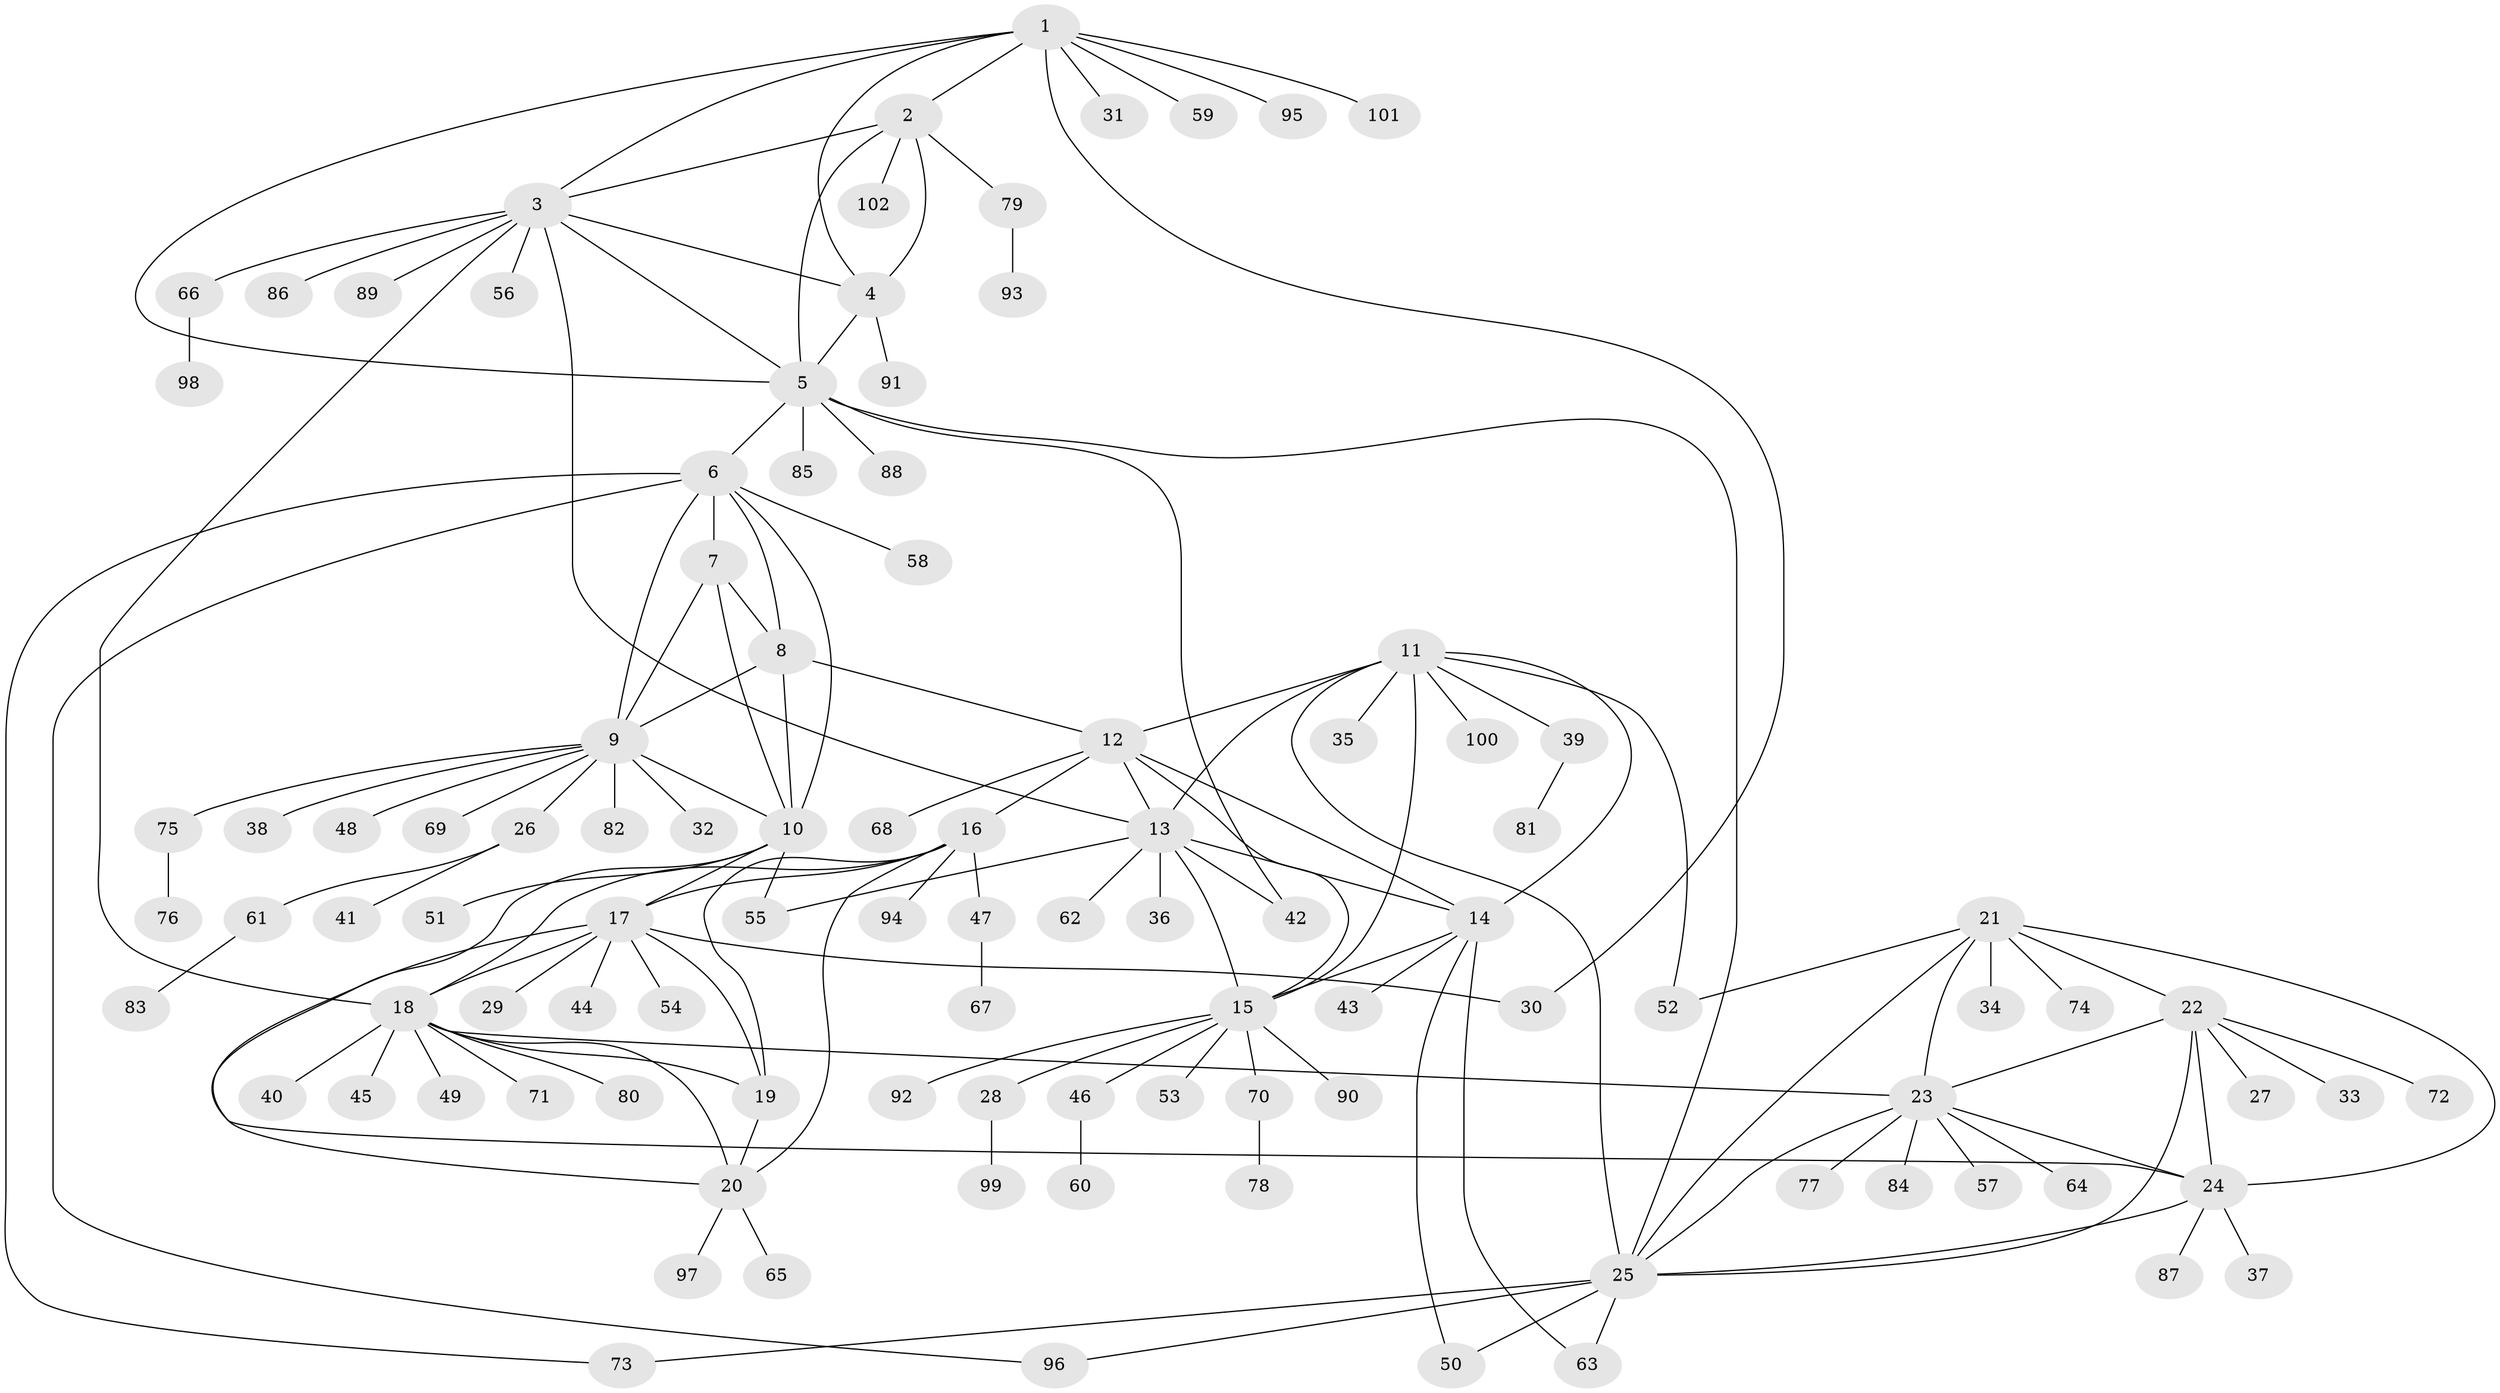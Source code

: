 // Generated by graph-tools (version 1.1) at 2025/26/03/09/25 03:26:35]
// undirected, 102 vertices, 145 edges
graph export_dot {
graph [start="1"]
  node [color=gray90,style=filled];
  1;
  2;
  3;
  4;
  5;
  6;
  7;
  8;
  9;
  10;
  11;
  12;
  13;
  14;
  15;
  16;
  17;
  18;
  19;
  20;
  21;
  22;
  23;
  24;
  25;
  26;
  27;
  28;
  29;
  30;
  31;
  32;
  33;
  34;
  35;
  36;
  37;
  38;
  39;
  40;
  41;
  42;
  43;
  44;
  45;
  46;
  47;
  48;
  49;
  50;
  51;
  52;
  53;
  54;
  55;
  56;
  57;
  58;
  59;
  60;
  61;
  62;
  63;
  64;
  65;
  66;
  67;
  68;
  69;
  70;
  71;
  72;
  73;
  74;
  75;
  76;
  77;
  78;
  79;
  80;
  81;
  82;
  83;
  84;
  85;
  86;
  87;
  88;
  89;
  90;
  91;
  92;
  93;
  94;
  95;
  96;
  97;
  98;
  99;
  100;
  101;
  102;
  1 -- 2;
  1 -- 3;
  1 -- 4;
  1 -- 5;
  1 -- 30;
  1 -- 31;
  1 -- 59;
  1 -- 95;
  1 -- 101;
  2 -- 3;
  2 -- 4;
  2 -- 5;
  2 -- 79;
  2 -- 102;
  3 -- 4;
  3 -- 5;
  3 -- 13;
  3 -- 18;
  3 -- 56;
  3 -- 66;
  3 -- 86;
  3 -- 89;
  4 -- 5;
  4 -- 91;
  5 -- 6;
  5 -- 25;
  5 -- 42;
  5 -- 85;
  5 -- 88;
  6 -- 7;
  6 -- 8;
  6 -- 9;
  6 -- 10;
  6 -- 58;
  6 -- 73;
  6 -- 96;
  7 -- 8;
  7 -- 9;
  7 -- 10;
  8 -- 9;
  8 -- 10;
  8 -- 12;
  9 -- 10;
  9 -- 26;
  9 -- 32;
  9 -- 38;
  9 -- 48;
  9 -- 69;
  9 -- 75;
  9 -- 82;
  10 -- 17;
  10 -- 24;
  10 -- 51;
  10 -- 55;
  11 -- 12;
  11 -- 13;
  11 -- 14;
  11 -- 15;
  11 -- 25;
  11 -- 35;
  11 -- 39;
  11 -- 52;
  11 -- 100;
  12 -- 13;
  12 -- 14;
  12 -- 15;
  12 -- 16;
  12 -- 68;
  13 -- 14;
  13 -- 15;
  13 -- 36;
  13 -- 42;
  13 -- 55;
  13 -- 62;
  14 -- 15;
  14 -- 43;
  14 -- 50;
  14 -- 63;
  15 -- 28;
  15 -- 46;
  15 -- 53;
  15 -- 70;
  15 -- 90;
  15 -- 92;
  16 -- 17;
  16 -- 18;
  16 -- 19;
  16 -- 20;
  16 -- 47;
  16 -- 94;
  17 -- 18;
  17 -- 19;
  17 -- 20;
  17 -- 29;
  17 -- 30;
  17 -- 44;
  17 -- 54;
  18 -- 19;
  18 -- 20;
  18 -- 23;
  18 -- 40;
  18 -- 45;
  18 -- 49;
  18 -- 71;
  18 -- 80;
  19 -- 20;
  20 -- 65;
  20 -- 97;
  21 -- 22;
  21 -- 23;
  21 -- 24;
  21 -- 25;
  21 -- 34;
  21 -- 52;
  21 -- 74;
  22 -- 23;
  22 -- 24;
  22 -- 25;
  22 -- 27;
  22 -- 33;
  22 -- 72;
  23 -- 24;
  23 -- 25;
  23 -- 57;
  23 -- 64;
  23 -- 77;
  23 -- 84;
  24 -- 25;
  24 -- 37;
  24 -- 87;
  25 -- 50;
  25 -- 63;
  25 -- 73;
  25 -- 96;
  26 -- 41;
  26 -- 61;
  28 -- 99;
  39 -- 81;
  46 -- 60;
  47 -- 67;
  61 -- 83;
  66 -- 98;
  70 -- 78;
  75 -- 76;
  79 -- 93;
}
